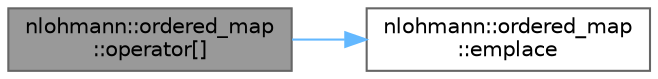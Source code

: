digraph "nlohmann::ordered_map::operator[]"
{
 // LATEX_PDF_SIZE
  bgcolor="transparent";
  edge [fontname=Helvetica,fontsize=10,labelfontname=Helvetica,labelfontsize=10];
  node [fontname=Helvetica,fontsize=10,shape=box,height=0.2,width=0.4];
  rankdir="LR";
  Node1 [id="Node000001",label="nlohmann::ordered_map\l::operator[]",height=0.2,width=0.4,color="gray40", fillcolor="grey60", style="filled", fontcolor="black",tooltip=" "];
  Node1 -> Node2 [id="edge3_Node000001_Node000002",color="steelblue1",style="solid",tooltip=" "];
  Node2 [id="Node000002",label="nlohmann::ordered_map\l::emplace",height=0.2,width=0.4,color="grey40", fillcolor="white", style="filled",URL="$structnlohmann_1_1ordered__map.html#af0bcef59054b40d52707bc1bf984e482",tooltip=" "];
}
